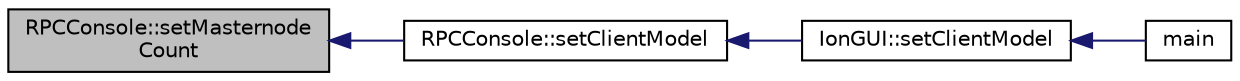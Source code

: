 digraph "RPCConsole::setMasternodeCount"
{
  edge [fontname="Helvetica",fontsize="10",labelfontname="Helvetica",labelfontsize="10"];
  node [fontname="Helvetica",fontsize="10",shape=record];
  rankdir="LR";
  Node354 [label="RPCConsole::setMasternode\lCount",height=0.2,width=0.4,color="black", fillcolor="grey75", style="filled", fontcolor="black"];
  Node354 -> Node355 [dir="back",color="midnightblue",fontsize="10",style="solid",fontname="Helvetica"];
  Node355 [label="RPCConsole::setClientModel",height=0.2,width=0.4,color="black", fillcolor="white", style="filled",URL="$d7/de8/class_r_p_c_console.html#a355349a33664a07628e9ca22a60f5fa7"];
  Node355 -> Node356 [dir="back",color="midnightblue",fontsize="10",style="solid",fontname="Helvetica"];
  Node356 [label="IonGUI::setClientModel",height=0.2,width=0.4,color="black", fillcolor="white", style="filled",URL="$dc/d0b/class_ion_g_u_i.html#aee0c583c834ce4f4c598c29db83b0680",tooltip="Set the client model. "];
  Node356 -> Node357 [dir="back",color="midnightblue",fontsize="10",style="solid",fontname="Helvetica"];
  Node357 [label="main",height=0.2,width=0.4,color="black", fillcolor="white", style="filled",URL="$d5/d2d/ion_8cpp.html#a0ddf1224851353fc92bfbff6f499fa97"];
}
